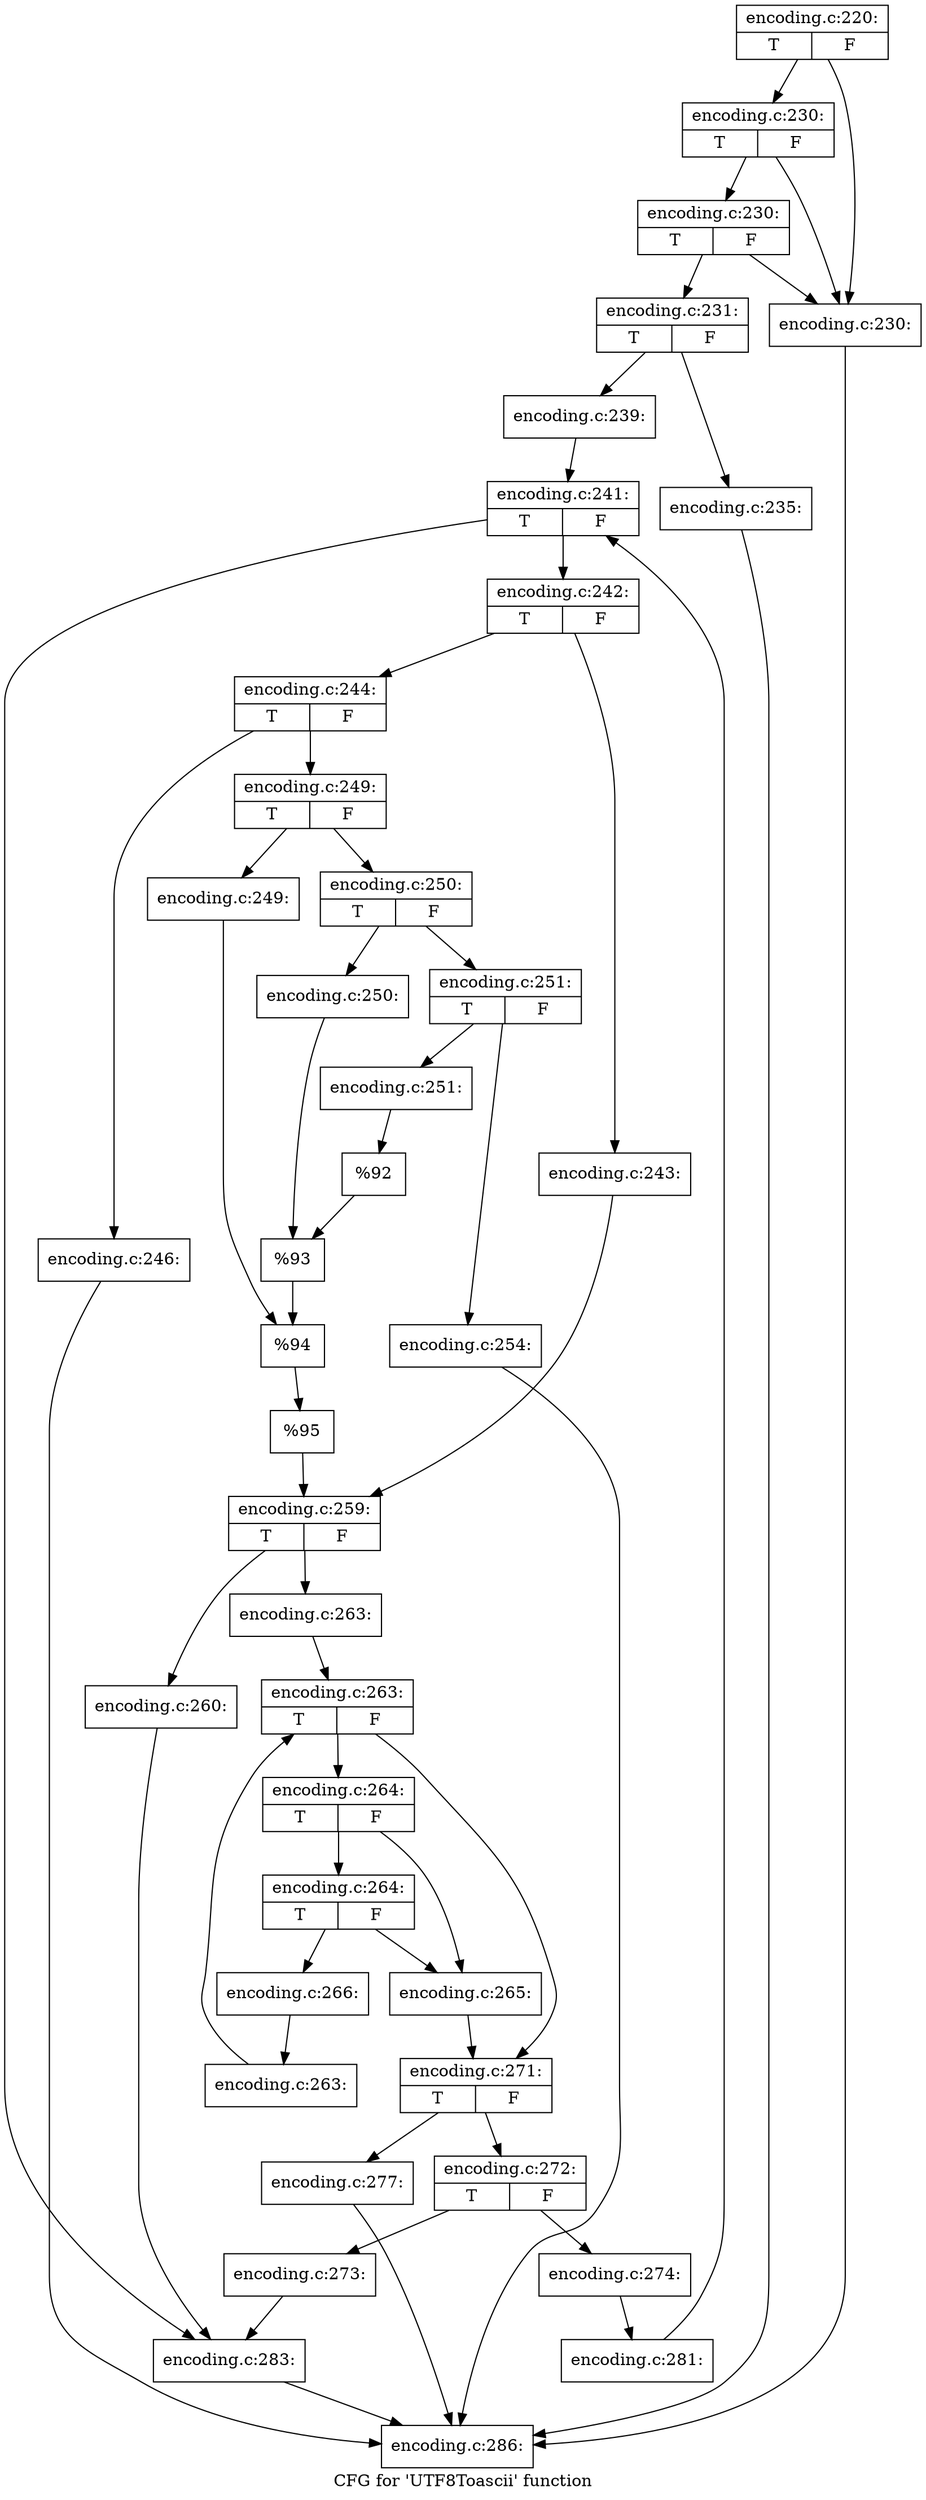 digraph "CFG for 'UTF8Toascii' function" {
	label="CFG for 'UTF8Toascii' function";

	Node0x4807780 [shape=record,label="{encoding.c:220:|{<s0>T|<s1>F}}"];
	Node0x4807780 -> Node0x480a1a0;
	Node0x4807780 -> Node0x480a2c0;
	Node0x480a2c0 [shape=record,label="{encoding.c:230:|{<s0>T|<s1>F}}"];
	Node0x480a2c0 -> Node0x480a1a0;
	Node0x480a2c0 -> Node0x480a240;
	Node0x480a240 [shape=record,label="{encoding.c:230:|{<s0>T|<s1>F}}"];
	Node0x480a240 -> Node0x480a1a0;
	Node0x480a240 -> Node0x480a1f0;
	Node0x480a1a0 [shape=record,label="{encoding.c:230:}"];
	Node0x480a1a0 -> Node0x4808230;
	Node0x480a1f0 [shape=record,label="{encoding.c:231:|{<s0>T|<s1>F}}"];
	Node0x480a1f0 -> Node0x480abe0;
	Node0x480a1f0 -> Node0x480ac30;
	Node0x480abe0 [shape=record,label="{encoding.c:235:}"];
	Node0x480abe0 -> Node0x4808230;
	Node0x480ac30 [shape=record,label="{encoding.c:239:}"];
	Node0x480ac30 -> Node0x480bc20;
	Node0x480bc20 [shape=record,label="{encoding.c:241:|{<s0>T|<s1>F}}"];
	Node0x480bc20 -> Node0x480c040;
	Node0x480bc20 -> Node0x480be40;
	Node0x480c040 [shape=record,label="{encoding.c:242:|{<s0>T|<s1>F}}"];
	Node0x480c040 -> Node0x480c4f0;
	Node0x480c040 -> Node0x480c590;
	Node0x480c4f0 [shape=record,label="{encoding.c:243:}"];
	Node0x480c4f0 -> Node0x480c540;
	Node0x480c590 [shape=record,label="{encoding.c:244:|{<s0>T|<s1>F}}"];
	Node0x480c590 -> Node0x480cc30;
	Node0x480c590 -> Node0x480ccd0;
	Node0x480cc30 [shape=record,label="{encoding.c:246:}"];
	Node0x480cc30 -> Node0x4808230;
	Node0x480ccd0 [shape=record,label="{encoding.c:249:|{<s0>T|<s1>F}}"];
	Node0x480ccd0 -> Node0x480daf0;
	Node0x480ccd0 -> Node0x480db90;
	Node0x480daf0 [shape=record,label="{encoding.c:249:}"];
	Node0x480daf0 -> Node0x480db40;
	Node0x480db90 [shape=record,label="{encoding.c:250:|{<s0>T|<s1>F}}"];
	Node0x480db90 -> Node0x480e310;
	Node0x480db90 -> Node0x480e3b0;
	Node0x480e310 [shape=record,label="{encoding.c:250:}"];
	Node0x480e310 -> Node0x480e360;
	Node0x480e3b0 [shape=record,label="{encoding.c:251:|{<s0>T|<s1>F}}"];
	Node0x480e3b0 -> Node0x480eb30;
	Node0x480e3b0 -> Node0x480ebd0;
	Node0x480eb30 [shape=record,label="{encoding.c:251:}"];
	Node0x480eb30 -> Node0x480eb80;
	Node0x480ebd0 [shape=record,label="{encoding.c:254:}"];
	Node0x480ebd0 -> Node0x4808230;
	Node0x480eb80 [shape=record,label="{%92}"];
	Node0x480eb80 -> Node0x480e360;
	Node0x480e360 [shape=record,label="{%93}"];
	Node0x480e360 -> Node0x480db40;
	Node0x480db40 [shape=record,label="{%94}"];
	Node0x480db40 -> Node0x480cc80;
	Node0x480cc80 [shape=record,label="{%95}"];
	Node0x480cc80 -> Node0x480c540;
	Node0x480c540 [shape=record,label="{encoding.c:259:|{<s0>T|<s1>F}}"];
	Node0x480c540 -> Node0x48100f0;
	Node0x480c540 -> Node0x4810140;
	Node0x48100f0 [shape=record,label="{encoding.c:260:}"];
	Node0x48100f0 -> Node0x480be40;
	Node0x4810140 [shape=record,label="{encoding.c:263:}"];
	Node0x4810140 -> Node0x48108a0;
	Node0x48108a0 [shape=record,label="{encoding.c:263:|{<s0>T|<s1>F}}"];
	Node0x48108a0 -> Node0x4810b80;
	Node0x48108a0 -> Node0x4810810;
	Node0x4810b80 [shape=record,label="{encoding.c:264:|{<s0>T|<s1>F}}"];
	Node0x4810b80 -> Node0x4810e00;
	Node0x4810b80 -> Node0x4810ea0;
	Node0x4810ea0 [shape=record,label="{encoding.c:264:|{<s0>T|<s1>F}}"];
	Node0x4810ea0 -> Node0x4810e00;
	Node0x4810ea0 -> Node0x4810e50;
	Node0x4810e00 [shape=record,label="{encoding.c:265:}"];
	Node0x4810e00 -> Node0x4810810;
	Node0x4810e50 [shape=record,label="{encoding.c:266:}"];
	Node0x4810e50 -> Node0x4810af0;
	Node0x4810af0 [shape=record,label="{encoding.c:263:}"];
	Node0x4810af0 -> Node0x48108a0;
	Node0x4810810 [shape=record,label="{encoding.c:271:|{<s0>T|<s1>F}}"];
	Node0x4810810 -> Node0x4812110;
	Node0x4810810 -> Node0x48121b0;
	Node0x4812110 [shape=record,label="{encoding.c:272:|{<s0>T|<s1>F}}"];
	Node0x4812110 -> Node0x4812570;
	Node0x4812110 -> Node0x48125c0;
	Node0x4812570 [shape=record,label="{encoding.c:273:}"];
	Node0x4812570 -> Node0x480be40;
	Node0x48125c0 [shape=record,label="{encoding.c:274:}"];
	Node0x48125c0 -> Node0x4812160;
	Node0x48121b0 [shape=record,label="{encoding.c:277:}"];
	Node0x48121b0 -> Node0x4808230;
	Node0x4812160 [shape=record,label="{encoding.c:281:}"];
	Node0x4812160 -> Node0x480bc20;
	Node0x480be40 [shape=record,label="{encoding.c:283:}"];
	Node0x480be40 -> Node0x4808230;
	Node0x4808230 [shape=record,label="{encoding.c:286:}"];
}

